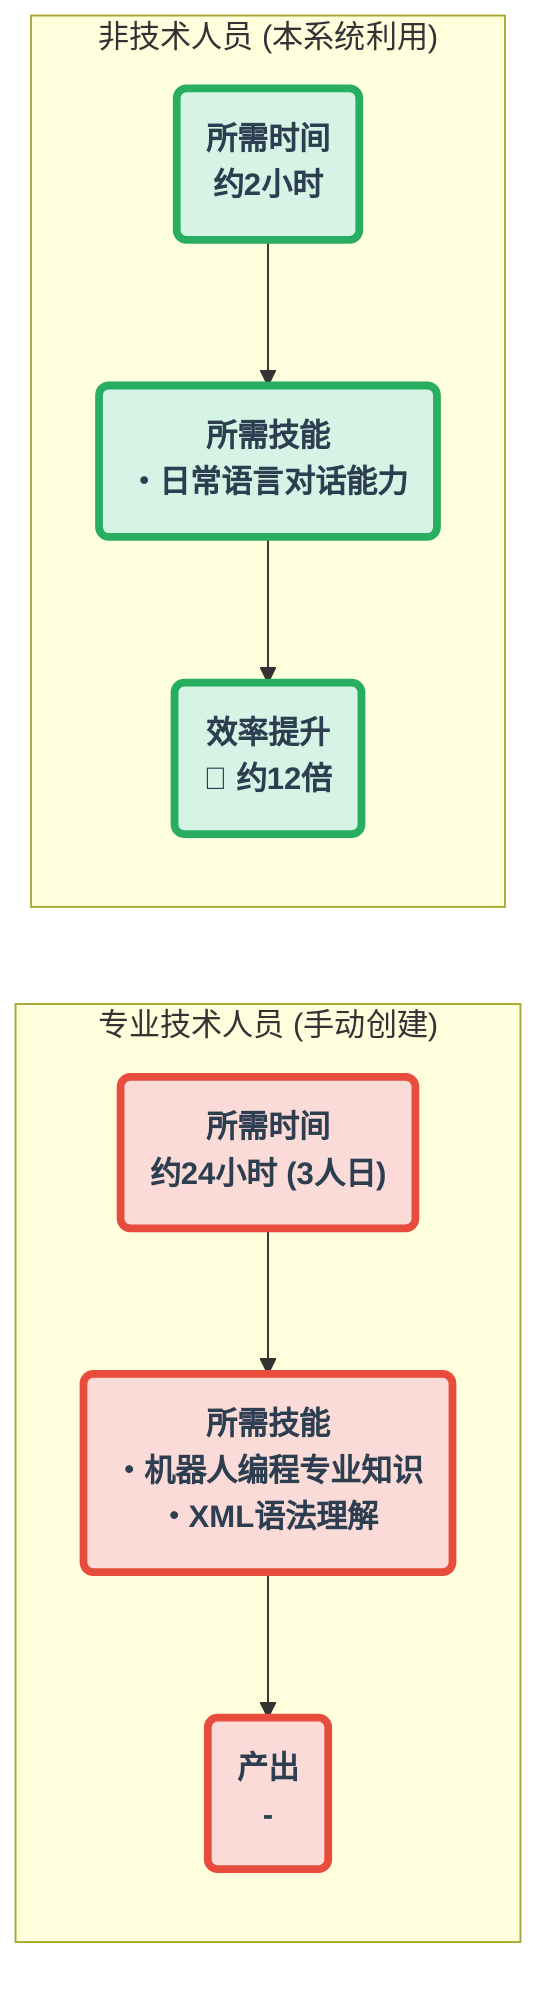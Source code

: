 graph LR;
    subgraph "专业技术人员 (手动创建)";
        A("<b>所需时间</b><br>约24小时 (3人日)");
        B("<b>所需技能</b><br>・机器人编程专业知识<br>・XML语法理解");
        C("<b>产出</b><br>-");
        A --> B --> C;
    end

    subgraph "非技术人员 (本系统利用)";
        D("<b>所需时间</b><br>约2小时");
        E("<b>所需技能</b><br>・日常语言对话能力");
        F("<b>效率提升</b><br>🚀 <b>约12倍</b>");
        D --> E --> F;
    end

    %% スタイリング
    classDef manualNode fill:#FADBD8,stroke:#E74C3C,stroke-width:4px,color:#2C3E50,font-weight:bold;
    classDef systemNode fill:#D5F4E6,stroke:#27AE60,stroke-width:4px,color:#2C3E50,font-weight:bold;

    class A,B,C manualNode;
    class D,E,F systemNode;
